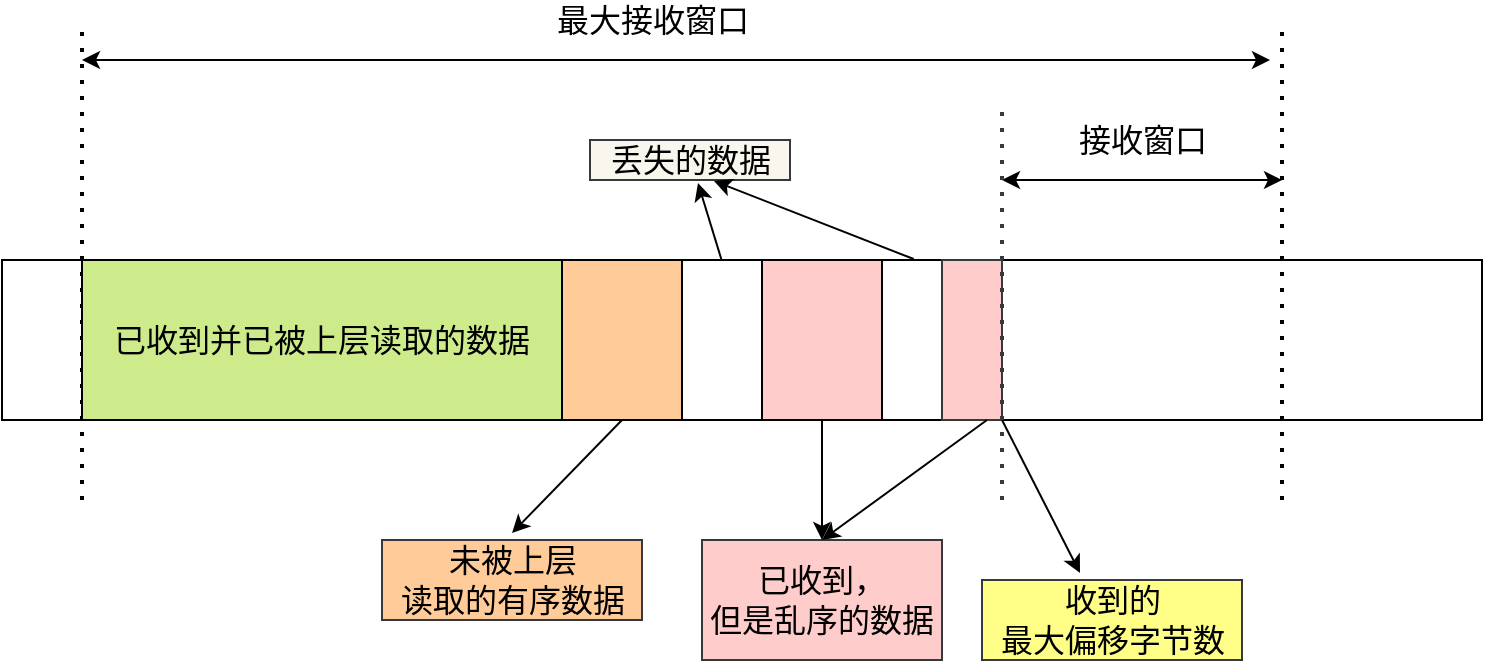 <mxfile version="17.5.0" type="github">
  <diagram id="gOs2Jo8RuzsVZBUV8PG6" name="Page-1">
    <mxGraphModel dx="1191" dy="774" grid="1" gridSize="10" guides="1" tooltips="1" connect="1" arrows="1" fold="1" page="1" pageScale="1" pageWidth="827" pageHeight="1169" math="0" shadow="0">
      <root>
        <mxCell id="0" />
        <mxCell id="1" parent="0" />
        <mxCell id="bcTnke_WGb-QzDZbTlxw-1" value="" style="rounded=0;whiteSpace=wrap;html=1;" vertex="1" parent="1">
          <mxGeometry x="120" y="160" width="740" height="80" as="geometry" />
        </mxCell>
        <mxCell id="bcTnke_WGb-QzDZbTlxw-3" value="" style="endArrow=none;dashed=1;html=1;dashPattern=1 3;strokeWidth=2;rounded=0;" edge="1" parent="1">
          <mxGeometry width="50" height="50" relative="1" as="geometry">
            <mxPoint x="160" y="280" as="sourcePoint" />
            <mxPoint x="160" y="40" as="targetPoint" />
          </mxGeometry>
        </mxCell>
        <mxCell id="bcTnke_WGb-QzDZbTlxw-4" value="" style="endArrow=none;dashed=1;html=1;dashPattern=1 3;strokeWidth=2;rounded=0;" edge="1" parent="1">
          <mxGeometry width="50" height="50" relative="1" as="geometry">
            <mxPoint x="760" y="280" as="sourcePoint" />
            <mxPoint x="760" y="40" as="targetPoint" />
          </mxGeometry>
        </mxCell>
        <mxCell id="bcTnke_WGb-QzDZbTlxw-5" value="接收窗口" style="text;html=1;align=center;verticalAlign=middle;resizable=0;points=[];autosize=1;strokeColor=none;fillColor=none;fontSize=16;" vertex="1" parent="1">
          <mxGeometry x="650" y="90" width="80" height="20" as="geometry" />
        </mxCell>
        <mxCell id="bcTnke_WGb-QzDZbTlxw-6" value="" style="endArrow=classic;startArrow=classic;html=1;rounded=0;" edge="1" parent="1">
          <mxGeometry width="50" height="50" relative="1" as="geometry">
            <mxPoint x="620" y="120" as="sourcePoint" />
            <mxPoint x="760" y="120" as="targetPoint" />
          </mxGeometry>
        </mxCell>
        <mxCell id="bcTnke_WGb-QzDZbTlxw-9" value="已收到并已被上层读取的数据" style="rounded=0;whiteSpace=wrap;html=1;fontSize=16;fillColor=#cdeb8b;strokeColor=default;" vertex="1" parent="1">
          <mxGeometry x="160" y="160" width="240" height="80" as="geometry" />
        </mxCell>
        <mxCell id="bcTnke_WGb-QzDZbTlxw-10" value="" style="rounded=0;whiteSpace=wrap;html=1;fontSize=16;fillColor=#ffcc99;strokeColor=default;" vertex="1" parent="1">
          <mxGeometry x="400" y="160" width="60" height="80" as="geometry" />
        </mxCell>
        <mxCell id="bcTnke_WGb-QzDZbTlxw-11" value="" style="rounded=0;whiteSpace=wrap;html=1;fontSize=16;fillColor=#ffcccc;strokeColor=default;" vertex="1" parent="1">
          <mxGeometry x="500" y="160" width="60" height="80" as="geometry" />
        </mxCell>
        <mxCell id="bcTnke_WGb-QzDZbTlxw-12" value="" style="rounded=0;whiteSpace=wrap;html=1;fontSize=16;fillColor=#ffcccc;strokeColor=#36393d;" vertex="1" parent="1">
          <mxGeometry x="590" y="160" width="30" height="80" as="geometry" />
        </mxCell>
        <mxCell id="bcTnke_WGb-QzDZbTlxw-13" value="" style="endArrow=none;dashed=1;html=1;dashPattern=1 3;strokeWidth=2;rounded=0;fillColor=#ffcccc;strokeColor=#36393d;" edge="1" parent="1">
          <mxGeometry width="50" height="50" relative="1" as="geometry">
            <mxPoint x="620" y="280" as="sourcePoint" />
            <mxPoint x="620" y="80" as="targetPoint" />
          </mxGeometry>
        </mxCell>
        <mxCell id="bcTnke_WGb-QzDZbTlxw-14" value="丢失的数据" style="text;html=1;align=center;verticalAlign=middle;resizable=0;points=[];autosize=1;strokeColor=#36393d;fillColor=#f9f7ed;fontSize=16;" vertex="1" parent="1">
          <mxGeometry x="414" y="100" width="100" height="20" as="geometry" />
        </mxCell>
        <mxCell id="bcTnke_WGb-QzDZbTlxw-16" value="未被上层&lt;br&gt;读取的有序数据" style="text;html=1;align=center;verticalAlign=middle;resizable=0;points=[];autosize=1;strokeColor=#36393d;fillColor=#ffcc99;fontSize=16;" vertex="1" parent="1">
          <mxGeometry x="310" y="300" width="130" height="40" as="geometry" />
        </mxCell>
        <mxCell id="bcTnke_WGb-QzDZbTlxw-18" value="已收到，&lt;br&gt;但是乱序的数据" style="rounded=0;whiteSpace=wrap;html=1;fontSize=16;strokeColor=#36393d;fillColor=#ffcccc;" vertex="1" parent="1">
          <mxGeometry x="470" y="300" width="120" height="60" as="geometry" />
        </mxCell>
        <mxCell id="bcTnke_WGb-QzDZbTlxw-19" value="" style="endArrow=classic;html=1;rounded=0;fontSize=16;exitX=0.486;exitY=-0.006;exitDx=0;exitDy=0;exitPerimeter=0;entryX=0.54;entryY=1.075;entryDx=0;entryDy=0;entryPerimeter=0;" edge="1" parent="1" source="bcTnke_WGb-QzDZbTlxw-1" target="bcTnke_WGb-QzDZbTlxw-14">
          <mxGeometry width="50" height="50" relative="1" as="geometry">
            <mxPoint x="480" y="150" as="sourcePoint" />
            <mxPoint x="530" y="100" as="targetPoint" />
          </mxGeometry>
        </mxCell>
        <mxCell id="bcTnke_WGb-QzDZbTlxw-20" value="" style="endArrow=classic;html=1;rounded=0;fontSize=16;exitX=0.616;exitY=-0.006;exitDx=0;exitDy=0;exitPerimeter=0;entryX=0.62;entryY=1.025;entryDx=0;entryDy=0;entryPerimeter=0;" edge="1" parent="1" source="bcTnke_WGb-QzDZbTlxw-1" target="bcTnke_WGb-QzDZbTlxw-14">
          <mxGeometry width="50" height="50" relative="1" as="geometry">
            <mxPoint x="590" y="150" as="sourcePoint" />
            <mxPoint x="640" y="100" as="targetPoint" />
          </mxGeometry>
        </mxCell>
        <mxCell id="bcTnke_WGb-QzDZbTlxw-21" value="" style="endArrow=classic;html=1;rounded=0;fontSize=16;entryX=0.5;entryY=-0.087;entryDx=0;entryDy=0;entryPerimeter=0;exitX=0.5;exitY=1;exitDx=0;exitDy=0;" edge="1" parent="1" source="bcTnke_WGb-QzDZbTlxw-10" target="bcTnke_WGb-QzDZbTlxw-16">
          <mxGeometry width="50" height="50" relative="1" as="geometry">
            <mxPoint x="410" y="310" as="sourcePoint" />
            <mxPoint x="460" y="260" as="targetPoint" />
          </mxGeometry>
        </mxCell>
        <mxCell id="bcTnke_WGb-QzDZbTlxw-22" value="" style="endArrow=classic;html=1;rounded=0;fontSize=16;entryX=0.5;entryY=0;entryDx=0;entryDy=0;exitX=0.5;exitY=1;exitDx=0;exitDy=0;" edge="1" parent="1" source="bcTnke_WGb-QzDZbTlxw-11" target="bcTnke_WGb-QzDZbTlxw-18">
          <mxGeometry width="50" height="50" relative="1" as="geometry">
            <mxPoint x="480" y="300" as="sourcePoint" />
            <mxPoint x="530" y="250" as="targetPoint" />
          </mxGeometry>
        </mxCell>
        <mxCell id="bcTnke_WGb-QzDZbTlxw-23" value="" style="endArrow=classic;html=1;rounded=0;fontSize=16;exitX=0.75;exitY=1;exitDx=0;exitDy=0;entryX=0.5;entryY=0;entryDx=0;entryDy=0;" edge="1" parent="1" source="bcTnke_WGb-QzDZbTlxw-12" target="bcTnke_WGb-QzDZbTlxw-18">
          <mxGeometry width="50" height="50" relative="1" as="geometry">
            <mxPoint x="770" y="350" as="sourcePoint" />
            <mxPoint x="820" y="300" as="targetPoint" />
          </mxGeometry>
        </mxCell>
        <mxCell id="bcTnke_WGb-QzDZbTlxw-25" value="" style="endArrow=classic;startArrow=classic;html=1;rounded=0;fontSize=16;" edge="1" parent="1">
          <mxGeometry width="50" height="50" relative="1" as="geometry">
            <mxPoint x="160" y="60" as="sourcePoint" />
            <mxPoint x="754" y="60" as="targetPoint" />
          </mxGeometry>
        </mxCell>
        <mxCell id="bcTnke_WGb-QzDZbTlxw-26" value="最大接收窗口" style="text;html=1;align=center;verticalAlign=middle;resizable=0;points=[];autosize=1;strokeColor=none;fillColor=none;fontSize=16;" vertex="1" parent="1">
          <mxGeometry x="390" y="30" width="110" height="20" as="geometry" />
        </mxCell>
        <mxCell id="bcTnke_WGb-QzDZbTlxw-28" value="" style="endArrow=classic;html=1;rounded=0;fontSize=16;entryX=0.377;entryY=-0.087;entryDx=0;entryDy=0;entryPerimeter=0;" edge="1" parent="1" target="bcTnke_WGb-QzDZbTlxw-29">
          <mxGeometry width="50" height="50" relative="1" as="geometry">
            <mxPoint x="620" y="240" as="sourcePoint" />
            <mxPoint x="630" y="310" as="targetPoint" />
          </mxGeometry>
        </mxCell>
        <mxCell id="bcTnke_WGb-QzDZbTlxw-29" value="收到的&lt;br&gt;最大偏移字节数" style="text;html=1;align=center;verticalAlign=middle;resizable=0;points=[];autosize=1;strokeColor=#36393d;fillColor=#ffff88;fontSize=16;" vertex="1" parent="1">
          <mxGeometry x="610" y="320" width="130" height="40" as="geometry" />
        </mxCell>
      </root>
    </mxGraphModel>
  </diagram>
</mxfile>
